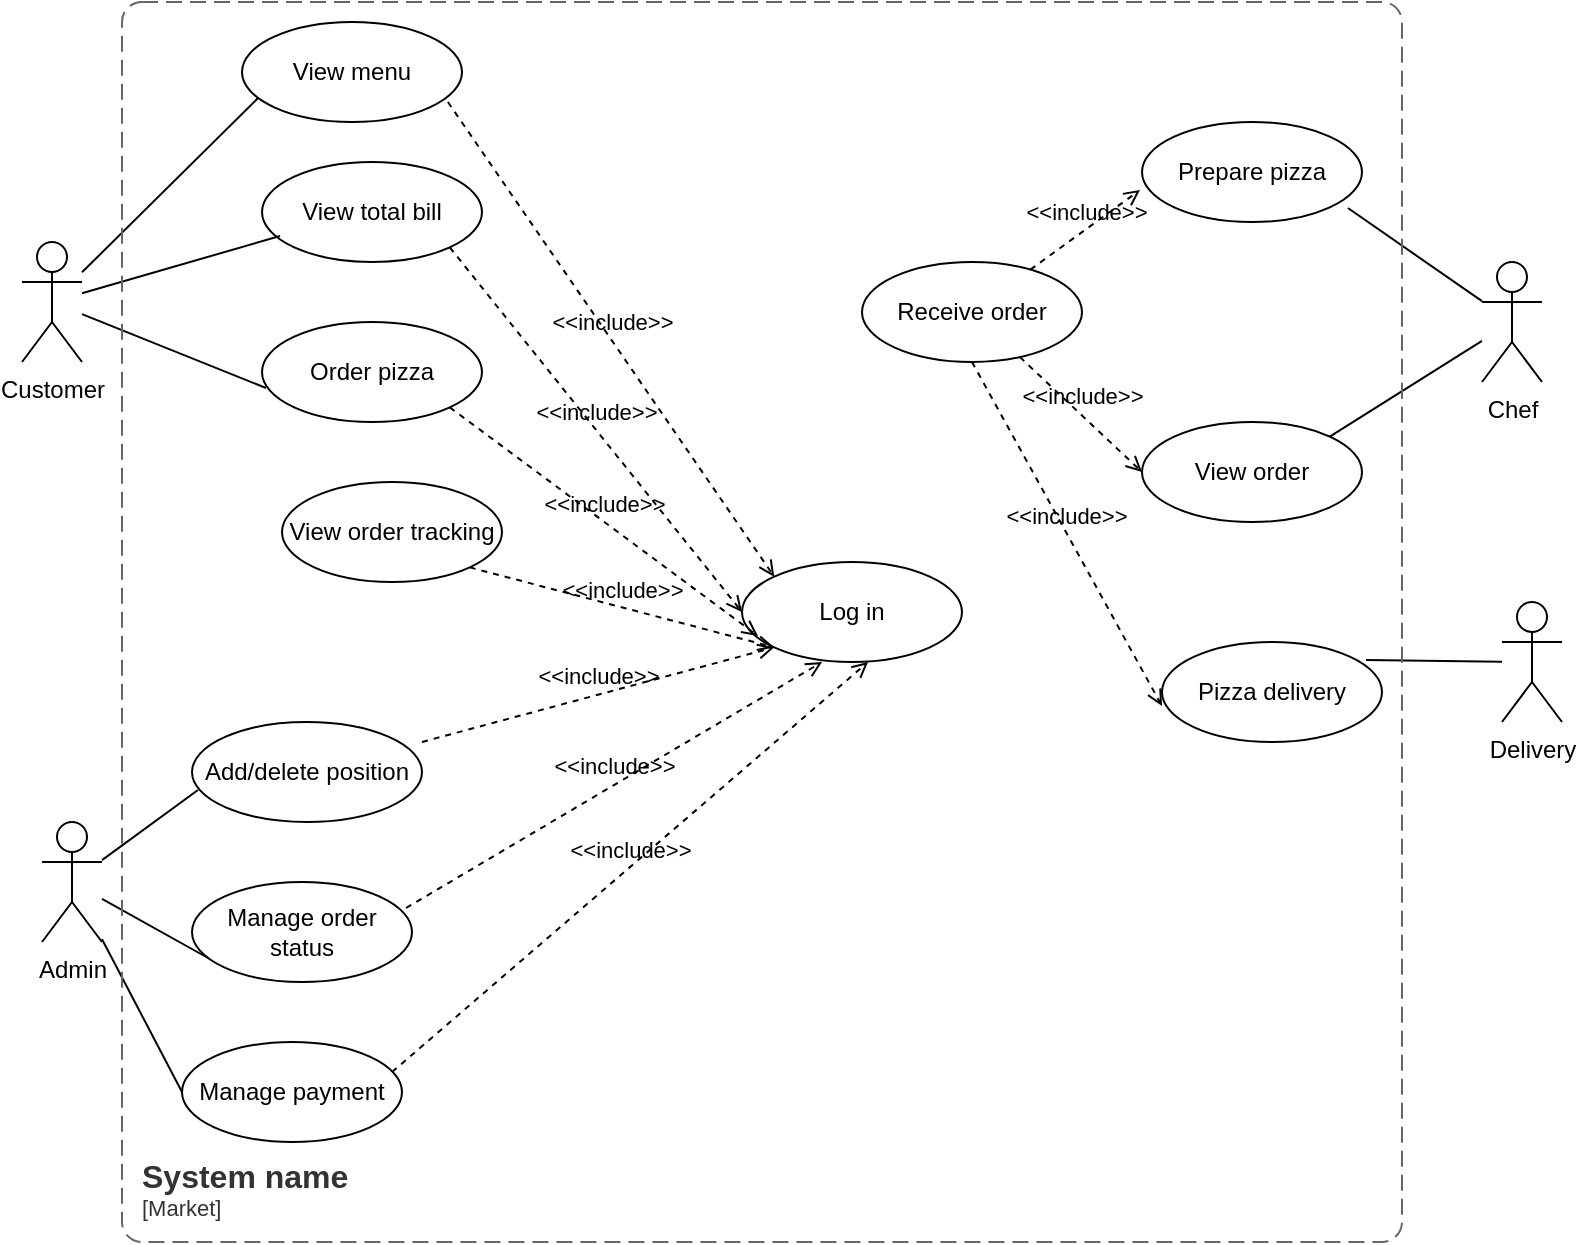 <mxfile version="20.5.1" type="github">
  <diagram id="kQBYqxxe0KvYkYEwbEqs" name="Page-1">
    <mxGraphModel dx="2062" dy="1154" grid="1" gridSize="10" guides="1" tooltips="1" connect="1" arrows="1" fold="1" page="1" pageScale="1" pageWidth="827" pageHeight="1169" math="0" shadow="0">
      <root>
        <mxCell id="0" />
        <mxCell id="1" parent="0" />
        <mxCell id="2HjbmUuSS6PdxE3HllNU-2" value="Customer" style="shape=umlActor;verticalLabelPosition=bottom;verticalAlign=top;html=1;" parent="1" vertex="1">
          <mxGeometry x="40" y="120" width="30" height="60" as="geometry" />
        </mxCell>
        <mxCell id="2HjbmUuSS6PdxE3HllNU-4" value="View menu" style="ellipse;whiteSpace=wrap;html=1;" parent="1" vertex="1">
          <mxGeometry x="150" y="10" width="110" height="50" as="geometry" />
        </mxCell>
        <mxCell id="2HjbmUuSS6PdxE3HllNU-5" value="View order tracking" style="ellipse;whiteSpace=wrap;html=1;" parent="1" vertex="1">
          <mxGeometry x="170" y="240" width="110" height="50" as="geometry" />
        </mxCell>
        <mxCell id="2HjbmUuSS6PdxE3HllNU-6" value="Log in" style="ellipse;whiteSpace=wrap;html=1;" parent="1" vertex="1">
          <mxGeometry x="400" y="280" width="110" height="50" as="geometry" />
        </mxCell>
        <mxCell id="2HjbmUuSS6PdxE3HllNU-7" value="View total bill" style="ellipse;whiteSpace=wrap;html=1;" parent="1" vertex="1">
          <mxGeometry x="160" y="80" width="110" height="50" as="geometry" />
        </mxCell>
        <mxCell id="2HjbmUuSS6PdxE3HllNU-8" value="Order pizza" style="ellipse;whiteSpace=wrap;html=1;" parent="1" vertex="1">
          <mxGeometry x="160" y="160" width="110" height="50" as="geometry" />
        </mxCell>
        <mxCell id="2HjbmUuSS6PdxE3HllNU-12" value="&amp;lt;&amp;lt;include&amp;gt;&amp;gt;" style="edgeStyle=none;html=1;endArrow=open;verticalAlign=bottom;dashed=1;labelBackgroundColor=none;rounded=0;exitX=0.936;exitY=0.8;exitDx=0;exitDy=0;exitPerimeter=0;entryX=0;entryY=0;entryDx=0;entryDy=0;" parent="1" source="2HjbmUuSS6PdxE3HllNU-4" target="2HjbmUuSS6PdxE3HllNU-6" edge="1">
          <mxGeometry width="160" relative="1" as="geometry">
            <mxPoint x="330" y="590" as="sourcePoint" />
            <mxPoint x="490" y="590" as="targetPoint" />
            <Array as="points" />
          </mxGeometry>
        </mxCell>
        <mxCell id="2HjbmUuSS6PdxE3HllNU-13" value="&amp;lt;&amp;lt;include&amp;gt;&amp;gt;" style="edgeStyle=none;html=1;endArrow=open;verticalAlign=bottom;dashed=1;labelBackgroundColor=none;rounded=0;entryX=0;entryY=0.5;entryDx=0;entryDy=0;exitX=1;exitY=1;exitDx=0;exitDy=0;" parent="1" source="2HjbmUuSS6PdxE3HllNU-7" target="2HjbmUuSS6PdxE3HllNU-6" edge="1">
          <mxGeometry width="160" relative="1" as="geometry">
            <mxPoint x="250" y="120" as="sourcePoint" />
            <mxPoint x="410" y="120" as="targetPoint" />
          </mxGeometry>
        </mxCell>
        <mxCell id="2HjbmUuSS6PdxE3HllNU-14" value="&amp;lt;&amp;lt;include&amp;gt;&amp;gt;" style="edgeStyle=none;html=1;endArrow=open;verticalAlign=bottom;dashed=1;labelBackgroundColor=none;rounded=0;entryX=0.073;entryY=0.74;entryDx=0;entryDy=0;entryPerimeter=0;exitX=1;exitY=1;exitDx=0;exitDy=0;" parent="1" source="2HjbmUuSS6PdxE3HllNU-8" target="2HjbmUuSS6PdxE3HllNU-6" edge="1">
          <mxGeometry width="160" relative="1" as="geometry">
            <mxPoint x="240" y="200" as="sourcePoint" />
            <mxPoint x="400" y="200" as="targetPoint" />
          </mxGeometry>
        </mxCell>
        <mxCell id="2HjbmUuSS6PdxE3HllNU-15" value="&amp;lt;&amp;lt;include&amp;gt;&amp;gt;" style="edgeStyle=none;html=1;endArrow=open;verticalAlign=bottom;dashed=1;labelBackgroundColor=none;rounded=0;entryX=0;entryY=1;entryDx=0;entryDy=0;exitX=1;exitY=1;exitDx=0;exitDy=0;" parent="1" source="2HjbmUuSS6PdxE3HllNU-5" target="2HjbmUuSS6PdxE3HllNU-6" edge="1">
          <mxGeometry width="160" relative="1" as="geometry">
            <mxPoint x="240" y="280" as="sourcePoint" />
            <mxPoint x="400" y="280" as="targetPoint" />
          </mxGeometry>
        </mxCell>
        <mxCell id="2HjbmUuSS6PdxE3HllNU-16" value="Admin" style="shape=umlActor;verticalLabelPosition=bottom;verticalAlign=top;html=1;" parent="1" vertex="1">
          <mxGeometry x="50" y="410" width="30" height="60" as="geometry" />
        </mxCell>
        <mxCell id="2HjbmUuSS6PdxE3HllNU-18" value="Add/delete position" style="ellipse;whiteSpace=wrap;html=1;" parent="1" vertex="1">
          <mxGeometry x="125" y="360" width="115" height="50" as="geometry" />
        </mxCell>
        <mxCell id="2HjbmUuSS6PdxE3HllNU-19" value="Manage order status" style="ellipse;whiteSpace=wrap;html=1;" parent="1" vertex="1">
          <mxGeometry x="125" y="440" width="110" height="50" as="geometry" />
        </mxCell>
        <mxCell id="2HjbmUuSS6PdxE3HllNU-20" value="Manage payment" style="ellipse;whiteSpace=wrap;html=1;" parent="1" vertex="1">
          <mxGeometry x="120" y="520" width="110" height="50" as="geometry" />
        </mxCell>
        <mxCell id="2HjbmUuSS6PdxE3HllNU-22" value="&amp;lt;&amp;lt;include&amp;gt;&amp;gt;" style="edgeStyle=none;html=1;endArrow=open;verticalAlign=bottom;dashed=1;labelBackgroundColor=none;rounded=0;entryX=0;entryY=1;entryDx=0;entryDy=0;exitX=1;exitY=0.2;exitDx=0;exitDy=0;exitPerimeter=0;" parent="1" source="2HjbmUuSS6PdxE3HllNU-18" target="2HjbmUuSS6PdxE3HllNU-6" edge="1">
          <mxGeometry width="160" relative="1" as="geometry">
            <mxPoint x="250" y="490" as="sourcePoint" />
            <mxPoint x="410" y="490" as="targetPoint" />
          </mxGeometry>
        </mxCell>
        <mxCell id="2HjbmUuSS6PdxE3HllNU-23" value="&amp;lt;&amp;lt;include&amp;gt;&amp;gt;" style="edgeStyle=none;html=1;endArrow=open;verticalAlign=bottom;dashed=1;labelBackgroundColor=none;rounded=0;entryX=0.364;entryY=1;entryDx=0;entryDy=0;entryPerimeter=0;exitX=0.973;exitY=0.26;exitDx=0;exitDy=0;exitPerimeter=0;" parent="1" source="2HjbmUuSS6PdxE3HllNU-19" target="2HjbmUuSS6PdxE3HllNU-6" edge="1">
          <mxGeometry width="160" relative="1" as="geometry">
            <mxPoint x="250" y="570" as="sourcePoint" />
            <mxPoint x="410" y="570" as="targetPoint" />
          </mxGeometry>
        </mxCell>
        <mxCell id="2HjbmUuSS6PdxE3HllNU-24" value="&amp;lt;&amp;lt;include&amp;gt;&amp;gt;" style="edgeStyle=none;html=1;endArrow=open;verticalAlign=bottom;dashed=1;labelBackgroundColor=none;rounded=0;entryX=0.573;entryY=1;entryDx=0;entryDy=0;entryPerimeter=0;exitX=0.955;exitY=0.3;exitDx=0;exitDy=0;exitPerimeter=0;" parent="1" source="2HjbmUuSS6PdxE3HllNU-20" target="2HjbmUuSS6PdxE3HllNU-6" edge="1">
          <mxGeometry width="160" relative="1" as="geometry">
            <mxPoint x="250" y="650" as="sourcePoint" />
            <mxPoint x="410" y="650" as="targetPoint" />
          </mxGeometry>
        </mxCell>
        <mxCell id="2HjbmUuSS6PdxE3HllNU-25" value="Chef" style="shape=umlActor;verticalLabelPosition=bottom;verticalAlign=top;html=1;" parent="1" vertex="1">
          <mxGeometry x="770" y="130" width="30" height="60" as="geometry" />
        </mxCell>
        <mxCell id="2HjbmUuSS6PdxE3HllNU-30" value="" style="edgeStyle=none;html=1;endArrow=none;verticalAlign=bottom;rounded=0;entryX=0.026;entryY=0.68;entryDx=0;entryDy=0;entryPerimeter=0;" parent="1" source="2HjbmUuSS6PdxE3HllNU-16" target="2HjbmUuSS6PdxE3HllNU-18" edge="1">
          <mxGeometry width="160" relative="1" as="geometry">
            <mxPoint x="55" y="260" as="sourcePoint" />
            <mxPoint x="55" y="260" as="targetPoint" />
          </mxGeometry>
        </mxCell>
        <mxCell id="2HjbmUuSS6PdxE3HllNU-31" value="" style="edgeStyle=none;html=1;endArrow=none;verticalAlign=bottom;rounded=0;entryX=0.073;entryY=0.76;entryDx=0;entryDy=0;entryPerimeter=0;" parent="1" source="2HjbmUuSS6PdxE3HllNU-16" target="2HjbmUuSS6PdxE3HllNU-19" edge="1">
          <mxGeometry width="160" relative="1" as="geometry">
            <mxPoint x="90" y="470" as="sourcePoint" />
            <mxPoint x="250" y="470" as="targetPoint" />
          </mxGeometry>
        </mxCell>
        <mxCell id="2HjbmUuSS6PdxE3HllNU-34" value="" style="edgeStyle=none;html=1;endArrow=none;verticalAlign=bottom;rounded=0;entryX=0.018;entryY=0.66;entryDx=0;entryDy=0;entryPerimeter=0;" parent="1" source="2HjbmUuSS6PdxE3HllNU-2" target="2HjbmUuSS6PdxE3HllNU-8" edge="1">
          <mxGeometry width="160" relative="1" as="geometry">
            <mxPoint x="80" y="185" as="sourcePoint" />
            <mxPoint x="240" y="185" as="targetPoint" />
          </mxGeometry>
        </mxCell>
        <mxCell id="2HjbmUuSS6PdxE3HllNU-35" value="" style="edgeStyle=none;html=1;endArrow=none;verticalAlign=bottom;rounded=0;entryX=0.082;entryY=0.74;entryDx=0;entryDy=0;entryPerimeter=0;" parent="1" source="2HjbmUuSS6PdxE3HllNU-2" target="2HjbmUuSS6PdxE3HllNU-7" edge="1">
          <mxGeometry width="160" relative="1" as="geometry">
            <mxPoint x="80" y="185" as="sourcePoint" />
            <mxPoint x="240" y="185" as="targetPoint" />
          </mxGeometry>
        </mxCell>
        <mxCell id="2HjbmUuSS6PdxE3HllNU-36" value="" style="edgeStyle=none;html=1;endArrow=none;verticalAlign=bottom;rounded=0;entryX=0.073;entryY=0.76;entryDx=0;entryDy=0;entryPerimeter=0;" parent="1" source="2HjbmUuSS6PdxE3HllNU-2" target="2HjbmUuSS6PdxE3HllNU-4" edge="1">
          <mxGeometry width="160" relative="1" as="geometry">
            <mxPoint x="80" y="185" as="sourcePoint" />
            <mxPoint x="240" y="185" as="targetPoint" />
          </mxGeometry>
        </mxCell>
        <mxCell id="2HjbmUuSS6PdxE3HllNU-38" value="" style="edgeStyle=none;html=1;endArrow=none;verticalAlign=bottom;rounded=0;entryX=0;entryY=0.5;entryDx=0;entryDy=0;" parent="1" source="2HjbmUuSS6PdxE3HllNU-16" target="2HjbmUuSS6PdxE3HllNU-20" edge="1">
          <mxGeometry width="160" relative="1" as="geometry">
            <mxPoint x="70" y="430" as="sourcePoint" />
            <mxPoint x="230" y="430" as="targetPoint" />
          </mxGeometry>
        </mxCell>
        <mxCell id="2HjbmUuSS6PdxE3HllNU-39" value="Prepare pizza" style="ellipse;whiteSpace=wrap;html=1;" parent="1" vertex="1">
          <mxGeometry x="600" y="60" width="110" height="50" as="geometry" />
        </mxCell>
        <mxCell id="2HjbmUuSS6PdxE3HllNU-40" value="Receive order" style="ellipse;whiteSpace=wrap;html=1;" parent="1" vertex="1">
          <mxGeometry x="460" y="130" width="110" height="50" as="geometry" />
        </mxCell>
        <mxCell id="2HjbmUuSS6PdxE3HllNU-41" value="View order" style="ellipse;whiteSpace=wrap;html=1;" parent="1" vertex="1">
          <mxGeometry x="600" y="210" width="110" height="50" as="geometry" />
        </mxCell>
        <mxCell id="2HjbmUuSS6PdxE3HllNU-43" value="" style="edgeStyle=none;html=1;endArrow=none;verticalAlign=bottom;rounded=0;entryX=0.936;entryY=0.86;entryDx=0;entryDy=0;entryPerimeter=0;" parent="1" source="2HjbmUuSS6PdxE3HllNU-25" target="2HjbmUuSS6PdxE3HllNU-39" edge="1">
          <mxGeometry width="160" relative="1" as="geometry">
            <mxPoint x="560" y="80" as="sourcePoint" />
            <mxPoint x="560" y="80" as="targetPoint" />
          </mxGeometry>
        </mxCell>
        <mxCell id="2HjbmUuSS6PdxE3HllNU-45" value="" style="edgeStyle=none;html=1;endArrow=none;verticalAlign=bottom;rounded=0;entryX=1;entryY=0;entryDx=0;entryDy=0;" parent="1" source="2HjbmUuSS6PdxE3HllNU-25" target="2HjbmUuSS6PdxE3HllNU-41" edge="1">
          <mxGeometry width="160" relative="1" as="geometry">
            <mxPoint x="560" y="80" as="sourcePoint" />
            <mxPoint x="560" y="80" as="targetPoint" />
          </mxGeometry>
        </mxCell>
        <mxCell id="2HjbmUuSS6PdxE3HllNU-48" value="&amp;lt;&amp;lt;include&amp;gt;&amp;gt;" style="edgeStyle=none;html=1;endArrow=open;verticalAlign=bottom;dashed=1;labelBackgroundColor=none;rounded=0;entryX=-0.009;entryY=0.68;entryDx=0;entryDy=0;entryPerimeter=0;" parent="1" source="2HjbmUuSS6PdxE3HllNU-40" target="2HjbmUuSS6PdxE3HllNU-39" edge="1">
          <mxGeometry width="160" relative="1" as="geometry">
            <mxPoint x="565" y="100" as="sourcePoint" />
            <mxPoint x="565" y="100" as="targetPoint" />
          </mxGeometry>
        </mxCell>
        <mxCell id="2HjbmUuSS6PdxE3HllNU-51" value="&amp;lt;&amp;lt;include&amp;gt;&amp;gt;" style="edgeStyle=none;html=1;endArrow=open;verticalAlign=bottom;dashed=1;labelBackgroundColor=none;rounded=0;entryX=0;entryY=0.5;entryDx=0;entryDy=0;" parent="1" source="2HjbmUuSS6PdxE3HllNU-40" target="2HjbmUuSS6PdxE3HllNU-41" edge="1">
          <mxGeometry width="160" relative="1" as="geometry">
            <mxPoint x="565" y="310" as="sourcePoint" />
            <mxPoint x="565" y="470" as="targetPoint" />
          </mxGeometry>
        </mxCell>
        <mxCell id="2HjbmUuSS6PdxE3HllNU-52" value="Delivery" style="shape=umlActor;verticalLabelPosition=bottom;verticalAlign=top;html=1;" parent="1" vertex="1">
          <mxGeometry x="780" y="300" width="30" height="60" as="geometry" />
        </mxCell>
        <mxCell id="2HjbmUuSS6PdxE3HllNU-54" value="Pizza delivery" style="ellipse;whiteSpace=wrap;html=1;" parent="1" vertex="1">
          <mxGeometry x="610" y="320" width="110" height="50" as="geometry" />
        </mxCell>
        <mxCell id="2HjbmUuSS6PdxE3HllNU-55" value="&amp;lt;&amp;lt;include&amp;gt;&amp;gt;" style="edgeStyle=none;html=1;endArrow=open;verticalAlign=bottom;dashed=1;labelBackgroundColor=none;rounded=0;entryX=0;entryY=0.64;entryDx=0;entryDy=0;entryPerimeter=0;exitX=0.5;exitY=1;exitDx=0;exitDy=0;" parent="1" source="2HjbmUuSS6PdxE3HllNU-40" target="2HjbmUuSS6PdxE3HllNU-54" edge="1">
          <mxGeometry width="160" relative="1" as="geometry">
            <mxPoint x="519.418" y="758.628" as="sourcePoint" />
            <mxPoint x="680" y="755" as="targetPoint" />
          </mxGeometry>
        </mxCell>
        <mxCell id="2HjbmUuSS6PdxE3HllNU-56" value="" style="edgeStyle=none;html=1;endArrow=none;verticalAlign=bottom;rounded=0;entryX=0.927;entryY=0.18;entryDx=0;entryDy=0;entryPerimeter=0;" parent="1" source="2HjbmUuSS6PdxE3HllNU-52" target="2HjbmUuSS6PdxE3HllNU-54" edge="1">
          <mxGeometry width="160" relative="1" as="geometry">
            <mxPoint x="580" y="670" as="sourcePoint" />
            <mxPoint x="580" y="670" as="targetPoint" />
          </mxGeometry>
        </mxCell>
        <object placeholders="1" c4Name="System name" c4Type="SystemScopeBoundary" c4Application="Market" label="&lt;font style=&quot;font-size: 16px&quot;&gt;&lt;b&gt;&lt;div style=&quot;text-align: left&quot;&gt;%c4Name%&lt;/div&gt;&lt;/b&gt;&lt;/font&gt;&lt;div style=&quot;text-align: left&quot;&gt;[%c4Application%]&lt;/div&gt;" id="2HjbmUuSS6PdxE3HllNU-59">
          <mxCell style="rounded=1;fontSize=11;whiteSpace=wrap;html=1;dashed=1;arcSize=20;fillColor=none;strokeColor=#666666;fontColor=#333333;labelBackgroundColor=none;align=left;verticalAlign=bottom;labelBorderColor=none;spacingTop=0;spacing=10;dashPattern=8 4;metaEdit=1;rotatable=0;perimeter=rectanglePerimeter;noLabel=0;labelPadding=0;allowArrows=0;connectable=0;expand=0;recursiveResize=0;editable=1;pointerEvents=0;absoluteArcSize=1;points=[[0.25,0,0],[0.5,0,0],[0.75,0,0],[1,0.25,0],[1,0.5,0],[1,0.75,0],[0.75,1,0],[0.5,1,0],[0.25,1,0],[0,0.75,0],[0,0.5,0],[0,0.25,0]];" parent="1" vertex="1">
            <mxGeometry x="90" width="640" height="620" as="geometry" />
          </mxCell>
        </object>
      </root>
    </mxGraphModel>
  </diagram>
</mxfile>
